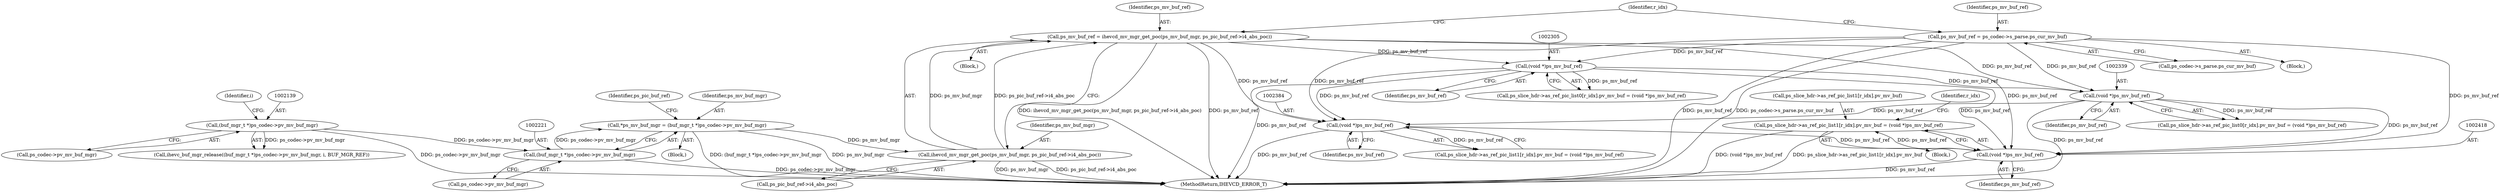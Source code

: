 digraph "0_Android_a1424724a00d62ac5efa0e27953eed66850d662f@array" {
"1002409" [label="(Call,ps_slice_hdr->as_ref_pic_list1[r_idx].pv_mv_buf = (void *)ps_mv_buf_ref)"];
"1002417" [label="(Call,(void *)ps_mv_buf_ref)"];
"1002304" [label="(Call,(void *)ps_mv_buf_ref)"];
"1002246" [label="(Call,ps_mv_buf_ref = ps_codec->s_parse.ps_cur_mv_buf)"];
"1002255" [label="(Call,ps_mv_buf_ref = ihevcd_mv_mgr_get_poc(ps_mv_buf_mgr, ps_pic_buf_ref->i4_abs_poc))"];
"1002257" [label="(Call,ihevcd_mv_mgr_get_poc(ps_mv_buf_mgr, ps_pic_buf_ref->i4_abs_poc))"];
"1002218" [label="(Call,*ps_mv_buf_mgr = (buf_mgr_t *)ps_codec->pv_mv_buf_mgr)"];
"1002220" [label="(Call,(buf_mgr_t *)ps_codec->pv_mv_buf_mgr)"];
"1002138" [label="(Call,(buf_mgr_t *)ps_codec->pv_mv_buf_mgr)"];
"1002383" [label="(Call,(void *)ps_mv_buf_ref)"];
"1002338" [label="(Call,(void *)ps_mv_buf_ref)"];
"1002397" [label="(Block,)"];
"1002385" [label="(Identifier,ps_mv_buf_ref)"];
"1002383" [label="(Call,(void *)ps_mv_buf_ref)"];
"1002138" [label="(Call,(buf_mgr_t *)ps_codec->pv_mv_buf_mgr)"];
"1002304" [label="(Call,(void *)ps_mv_buf_ref)"];
"1002258" [label="(Identifier,ps_mv_buf_mgr)"];
"1002330" [label="(Call,ps_slice_hdr->as_ref_pic_list0[r_idx].pv_mv_buf = (void *)ps_mv_buf_ref)"];
"1002246" [label="(Call,ps_mv_buf_ref = ps_codec->s_parse.ps_cur_mv_buf)"];
"1002254" [label="(Block,)"];
"1002338" [label="(Call,(void *)ps_mv_buf_ref)"];
"1002606" [label="(MethodReturn,IHEVCD_ERROR_T)"];
"1002296" [label="(Call,ps_slice_hdr->as_ref_pic_list0[r_idx].pv_mv_buf = (void *)ps_mv_buf_ref)"];
"1002375" [label="(Call,ps_slice_hdr->as_ref_pic_list1[r_idx].pv_mv_buf = (void *)ps_mv_buf_ref)"];
"1002417" [label="(Call,(void *)ps_mv_buf_ref)"];
"1002218" [label="(Call,*ps_mv_buf_mgr = (buf_mgr_t *)ps_codec->pv_mv_buf_mgr)"];
"1002255" [label="(Call,ps_mv_buf_ref = ihevcd_mv_mgr_get_poc(ps_mv_buf_mgr, ps_pic_buf_ref->i4_abs_poc))"];
"1002409" [label="(Call,ps_slice_hdr->as_ref_pic_list1[r_idx].pv_mv_buf = (void *)ps_mv_buf_ref)"];
"1002247" [label="(Identifier,ps_mv_buf_ref)"];
"1002226" [label="(Identifier,ps_pic_buf_ref)"];
"1002340" [label="(Identifier,ps_mv_buf_ref)"];
"1002220" [label="(Call,(buf_mgr_t *)ps_codec->pv_mv_buf_mgr)"];
"1002248" [label="(Call,ps_codec->s_parse.ps_cur_mv_buf)"];
"1002264" [label="(Identifier,r_idx)"];
"1002419" [label="(Identifier,ps_mv_buf_ref)"];
"1002236" [label="(Block,)"];
"1002140" [label="(Call,ps_codec->pv_mv_buf_mgr)"];
"1002219" [label="(Identifier,ps_mv_buf_mgr)"];
"1002259" [label="(Call,ps_pic_buf_ref->i4_abs_poc)"];
"1002143" [label="(Identifier,i)"];
"1002396" [label="(Identifier,r_idx)"];
"1002257" [label="(Call,ihevcd_mv_mgr_get_poc(ps_mv_buf_mgr, ps_pic_buf_ref->i4_abs_poc))"];
"1002410" [label="(Call,ps_slice_hdr->as_ref_pic_list1[r_idx].pv_mv_buf)"];
"1002222" [label="(Call,ps_codec->pv_mv_buf_mgr)"];
"1002306" [label="(Identifier,ps_mv_buf_ref)"];
"1002137" [label="(Call,ihevc_buf_mgr_release((buf_mgr_t *)ps_codec->pv_mv_buf_mgr, i, BUF_MGR_REF))"];
"1002256" [label="(Identifier,ps_mv_buf_ref)"];
"1002205" [label="(Block,)"];
"1002409" -> "1002397"  [label="AST: "];
"1002409" -> "1002417"  [label="CFG: "];
"1002410" -> "1002409"  [label="AST: "];
"1002417" -> "1002409"  [label="AST: "];
"1002396" -> "1002409"  [label="CFG: "];
"1002409" -> "1002606"  [label="DDG: (void *)ps_mv_buf_ref"];
"1002409" -> "1002606"  [label="DDG: ps_slice_hdr->as_ref_pic_list1[r_idx].pv_mv_buf"];
"1002417" -> "1002409"  [label="DDG: ps_mv_buf_ref"];
"1002417" -> "1002419"  [label="CFG: "];
"1002418" -> "1002417"  [label="AST: "];
"1002419" -> "1002417"  [label="AST: "];
"1002417" -> "1002606"  [label="DDG: ps_mv_buf_ref"];
"1002304" -> "1002417"  [label="DDG: ps_mv_buf_ref"];
"1002383" -> "1002417"  [label="DDG: ps_mv_buf_ref"];
"1002246" -> "1002417"  [label="DDG: ps_mv_buf_ref"];
"1002338" -> "1002417"  [label="DDG: ps_mv_buf_ref"];
"1002255" -> "1002417"  [label="DDG: ps_mv_buf_ref"];
"1002304" -> "1002296"  [label="AST: "];
"1002304" -> "1002306"  [label="CFG: "];
"1002305" -> "1002304"  [label="AST: "];
"1002306" -> "1002304"  [label="AST: "];
"1002296" -> "1002304"  [label="CFG: "];
"1002304" -> "1002606"  [label="DDG: ps_mv_buf_ref"];
"1002304" -> "1002296"  [label="DDG: ps_mv_buf_ref"];
"1002246" -> "1002304"  [label="DDG: ps_mv_buf_ref"];
"1002255" -> "1002304"  [label="DDG: ps_mv_buf_ref"];
"1002304" -> "1002338"  [label="DDG: ps_mv_buf_ref"];
"1002304" -> "1002383"  [label="DDG: ps_mv_buf_ref"];
"1002246" -> "1002236"  [label="AST: "];
"1002246" -> "1002248"  [label="CFG: "];
"1002247" -> "1002246"  [label="AST: "];
"1002248" -> "1002246"  [label="AST: "];
"1002264" -> "1002246"  [label="CFG: "];
"1002246" -> "1002606"  [label="DDG: ps_mv_buf_ref"];
"1002246" -> "1002606"  [label="DDG: ps_codec->s_parse.ps_cur_mv_buf"];
"1002246" -> "1002338"  [label="DDG: ps_mv_buf_ref"];
"1002246" -> "1002383"  [label="DDG: ps_mv_buf_ref"];
"1002255" -> "1002254"  [label="AST: "];
"1002255" -> "1002257"  [label="CFG: "];
"1002256" -> "1002255"  [label="AST: "];
"1002257" -> "1002255"  [label="AST: "];
"1002264" -> "1002255"  [label="CFG: "];
"1002255" -> "1002606"  [label="DDG: ihevcd_mv_mgr_get_poc(ps_mv_buf_mgr, ps_pic_buf_ref->i4_abs_poc)"];
"1002255" -> "1002606"  [label="DDG: ps_mv_buf_ref"];
"1002257" -> "1002255"  [label="DDG: ps_mv_buf_mgr"];
"1002257" -> "1002255"  [label="DDG: ps_pic_buf_ref->i4_abs_poc"];
"1002255" -> "1002338"  [label="DDG: ps_mv_buf_ref"];
"1002255" -> "1002383"  [label="DDG: ps_mv_buf_ref"];
"1002257" -> "1002259"  [label="CFG: "];
"1002258" -> "1002257"  [label="AST: "];
"1002259" -> "1002257"  [label="AST: "];
"1002257" -> "1002606"  [label="DDG: ps_mv_buf_mgr"];
"1002257" -> "1002606"  [label="DDG: ps_pic_buf_ref->i4_abs_poc"];
"1002218" -> "1002257"  [label="DDG: ps_mv_buf_mgr"];
"1002218" -> "1002205"  [label="AST: "];
"1002218" -> "1002220"  [label="CFG: "];
"1002219" -> "1002218"  [label="AST: "];
"1002220" -> "1002218"  [label="AST: "];
"1002226" -> "1002218"  [label="CFG: "];
"1002218" -> "1002606"  [label="DDG: (buf_mgr_t *)ps_codec->pv_mv_buf_mgr"];
"1002218" -> "1002606"  [label="DDG: ps_mv_buf_mgr"];
"1002220" -> "1002218"  [label="DDG: ps_codec->pv_mv_buf_mgr"];
"1002220" -> "1002222"  [label="CFG: "];
"1002221" -> "1002220"  [label="AST: "];
"1002222" -> "1002220"  [label="AST: "];
"1002220" -> "1002606"  [label="DDG: ps_codec->pv_mv_buf_mgr"];
"1002138" -> "1002220"  [label="DDG: ps_codec->pv_mv_buf_mgr"];
"1002138" -> "1002137"  [label="AST: "];
"1002138" -> "1002140"  [label="CFG: "];
"1002139" -> "1002138"  [label="AST: "];
"1002140" -> "1002138"  [label="AST: "];
"1002143" -> "1002138"  [label="CFG: "];
"1002138" -> "1002606"  [label="DDG: ps_codec->pv_mv_buf_mgr"];
"1002138" -> "1002137"  [label="DDG: ps_codec->pv_mv_buf_mgr"];
"1002383" -> "1002375"  [label="AST: "];
"1002383" -> "1002385"  [label="CFG: "];
"1002384" -> "1002383"  [label="AST: "];
"1002385" -> "1002383"  [label="AST: "];
"1002375" -> "1002383"  [label="CFG: "];
"1002383" -> "1002606"  [label="DDG: ps_mv_buf_ref"];
"1002383" -> "1002375"  [label="DDG: ps_mv_buf_ref"];
"1002338" -> "1002383"  [label="DDG: ps_mv_buf_ref"];
"1002338" -> "1002330"  [label="AST: "];
"1002338" -> "1002340"  [label="CFG: "];
"1002339" -> "1002338"  [label="AST: "];
"1002340" -> "1002338"  [label="AST: "];
"1002330" -> "1002338"  [label="CFG: "];
"1002338" -> "1002606"  [label="DDG: ps_mv_buf_ref"];
"1002338" -> "1002330"  [label="DDG: ps_mv_buf_ref"];
}
